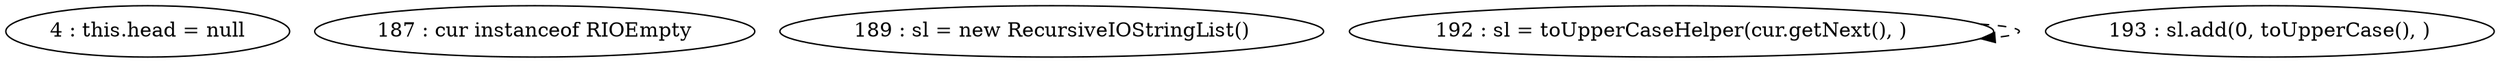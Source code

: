 digraph G {
"4 : this.head = null"
"187 : cur instanceof RIOEmpty"
"189 : sl = new RecursiveIOStringList()"
"192 : sl = toUpperCaseHelper(cur.getNext(), )"
"192 : sl = toUpperCaseHelper(cur.getNext(), )" -> "192 : sl = toUpperCaseHelper(cur.getNext(), )" [style=dashed]
"193 : sl.add(0, toUpperCase(), )"
}